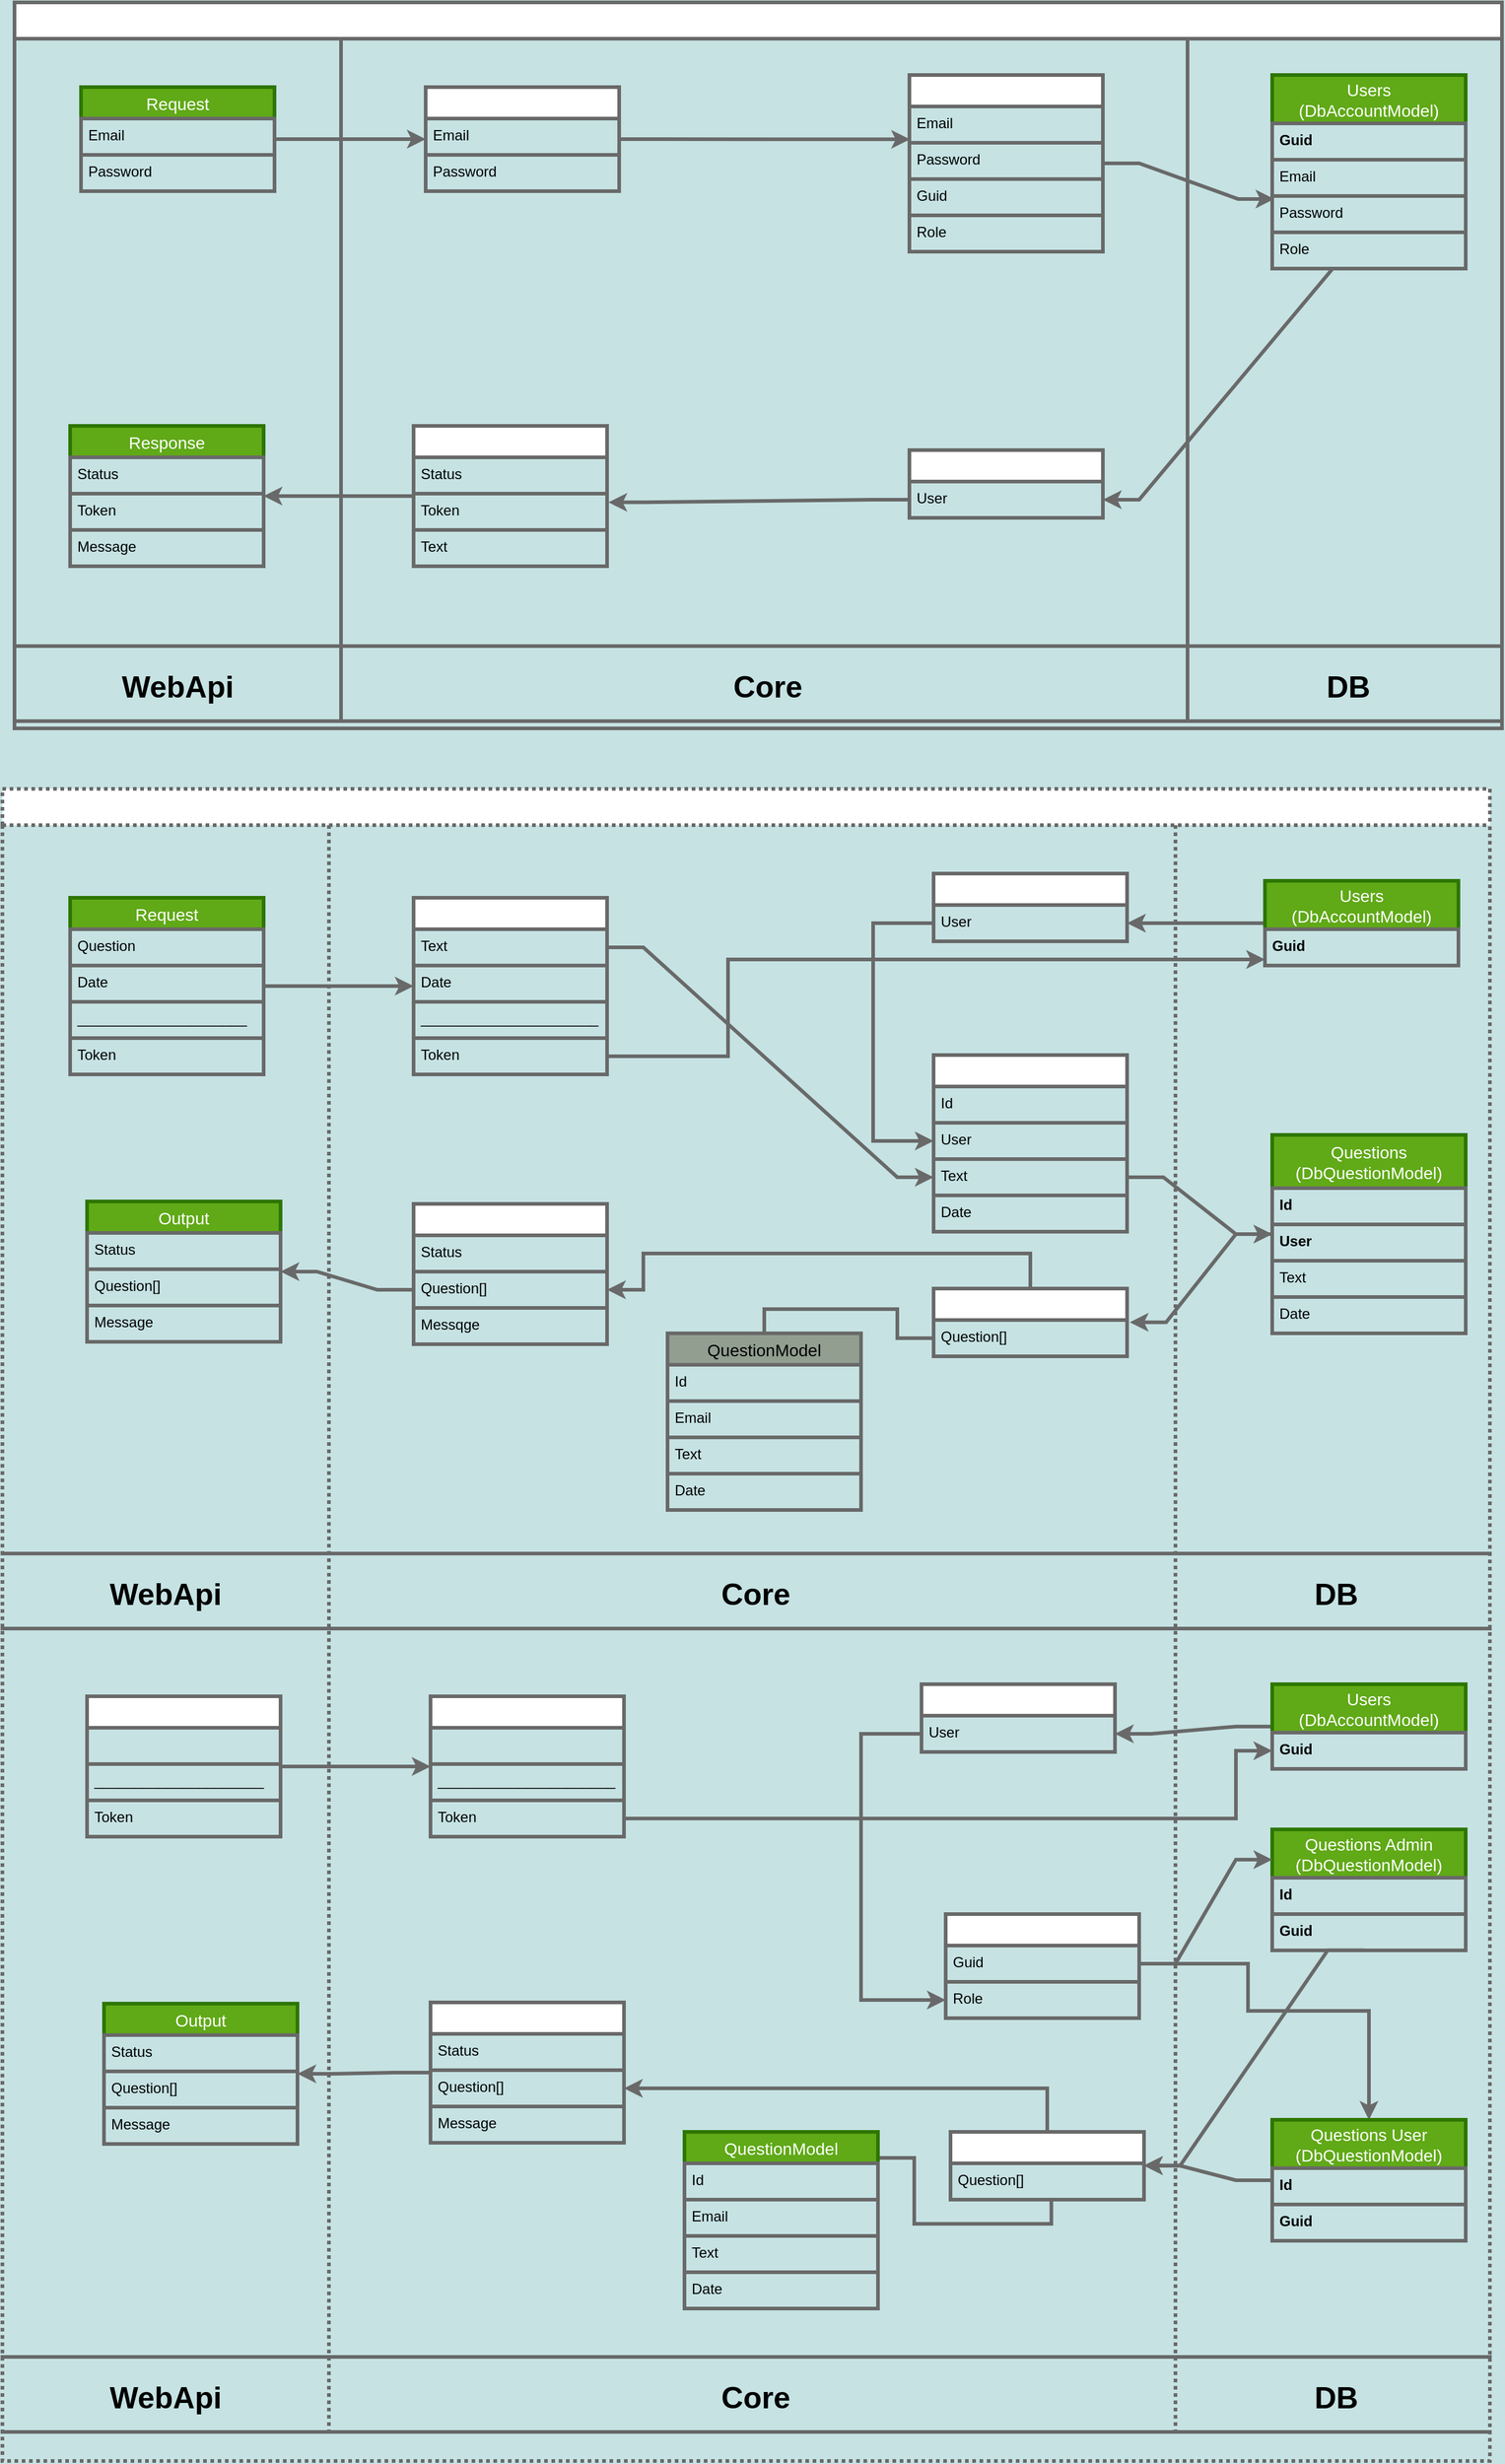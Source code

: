 <mxfile>
    <diagram id="C5RBs43oDa-KdzZeNtuy" name="Page-1">
        <mxGraphModel dx="2168" dy="1099" grid="1" gridSize="10" guides="1" tooltips="1" connect="1" arrows="1" fold="1" page="1" pageScale="1" pageWidth="827" pageHeight="1169" background="#C6E2E3" math="0" shadow="0">
            <root>
                <mxCell id="WIyWlLk6GJQsqaUBKTNV-0"/>
                <mxCell id="WIyWlLk6GJQsqaUBKTNV-1" parent="WIyWlLk6GJQsqaUBKTNV-0"/>
                <mxCell id="7UvQwR4lHRqra6OR5dTo-18" value="Login and Registration" style="shape=table;startSize=30;container=1;collapsible=1;childLayout=tableLayout;fixedRows=1;rowLines=0;fontStyle=1;align=center;resizeLast=1;fontColor=#FFFFFF;strokeColor=#696969;strokeWidth=3;" parent="WIyWlLk6GJQsqaUBKTNV-1" vertex="1">
                    <mxGeometry x="-620" y="50" width="1230" height="600" as="geometry"/>
                </mxCell>
                <mxCell id="7UvQwR4lHRqra6OR5dTo-22" value="" style="shape=tableRow;horizontal=0;startSize=0;swimlaneHead=0;swimlaneBody=0;fillColor=none;collapsible=0;dropTarget=0;points=[[0,0.5],[1,0.5]];portConstraint=eastwest;top=0;left=0;right=0;bottom=1;fontColor=#000000;strokeColor=#696969;strokeWidth=3;" parent="7UvQwR4lHRqra6OR5dTo-18" vertex="1">
                    <mxGeometry y="30" width="1230" height="502" as="geometry"/>
                </mxCell>
                <mxCell id="7UvQwR4lHRqra6OR5dTo-23" value="" style="shape=partialRectangle;connectable=0;fillColor=none;top=0;left=0;bottom=0;right=0;fontStyle=1;overflow=hidden;fontColor=#000000;strokeColor=#696969;strokeWidth=3;" parent="7UvQwR4lHRqra6OR5dTo-22" vertex="1">
                    <mxGeometry width="270" height="502" as="geometry">
                        <mxRectangle width="270" height="502" as="alternateBounds"/>
                    </mxGeometry>
                </mxCell>
                <mxCell id="7UvQwR4lHRqra6OR5dTo-24" value="" style="shape=partialRectangle;connectable=0;fillColor=none;top=0;left=0;bottom=0;right=0;align=left;spacingLeft=6;fontStyle=5;overflow=hidden;fontColor=#000000;strokeColor=#696969;strokeWidth=3;" parent="7UvQwR4lHRqra6OR5dTo-22" vertex="1">
                    <mxGeometry x="270" width="700" height="502" as="geometry">
                        <mxRectangle width="700" height="502" as="alternateBounds"/>
                    </mxGeometry>
                </mxCell>
                <mxCell id="7UvQwR4lHRqra6OR5dTo-51" style="shape=partialRectangle;connectable=0;fillColor=none;top=0;left=0;bottom=0;right=0;align=left;spacingLeft=6;fontStyle=5;overflow=hidden;fontColor=#000000;strokeColor=#696969;strokeWidth=3;" parent="7UvQwR4lHRqra6OR5dTo-22" vertex="1">
                    <mxGeometry x="970" width="260" height="502" as="geometry">
                        <mxRectangle width="260" height="502" as="alternateBounds"/>
                    </mxGeometry>
                </mxCell>
                <mxCell id="7UvQwR4lHRqra6OR5dTo-47" style="shape=tableRow;horizontal=0;startSize=0;swimlaneHead=0;swimlaneBody=0;fillColor=none;collapsible=0;dropTarget=0;points=[[0,0.5],[1,0.5]];portConstraint=eastwest;top=0;left=0;right=0;bottom=1;fontStyle=1;align=center;fontColor=#000000;strokeColor=#696969;strokeWidth=3;" parent="7UvQwR4lHRqra6OR5dTo-18" vertex="1">
                    <mxGeometry y="532" width="1230" height="62" as="geometry"/>
                </mxCell>
                <mxCell id="7UvQwR4lHRqra6OR5dTo-48" value="WebApi" style="shape=partialRectangle;connectable=0;fillColor=none;top=0;left=0;bottom=0;right=0;fontStyle=1;overflow=hidden;fontSize=25;fontColor=#000000;strokeColor=#696969;strokeWidth=3;" parent="7UvQwR4lHRqra6OR5dTo-47" vertex="1">
                    <mxGeometry width="270" height="62" as="geometry">
                        <mxRectangle width="270" height="62" as="alternateBounds"/>
                    </mxGeometry>
                </mxCell>
                <mxCell id="7UvQwR4lHRqra6OR5dTo-49" value="Core" style="shape=partialRectangle;connectable=0;fillColor=none;top=0;left=0;bottom=0;right=0;align=center;spacingLeft=6;fontStyle=1;overflow=hidden;fontSize=25;fontColor=#000000;strokeColor=#696969;strokeWidth=3;" parent="7UvQwR4lHRqra6OR5dTo-47" vertex="1">
                    <mxGeometry x="270" width="700" height="62" as="geometry">
                        <mxRectangle width="700" height="62" as="alternateBounds"/>
                    </mxGeometry>
                </mxCell>
                <mxCell id="7UvQwR4lHRqra6OR5dTo-52" value="DB" style="shape=partialRectangle;connectable=0;fillColor=none;top=0;left=0;bottom=0;right=0;align=center;spacingLeft=6;fontStyle=1;overflow=hidden;fontSize=25;fontColor=#000000;strokeColor=#696969;strokeWidth=3;" parent="7UvQwR4lHRqra6OR5dTo-47" vertex="1">
                    <mxGeometry x="970" width="260" height="62" as="geometry">
                        <mxRectangle width="260" height="62" as="alternateBounds"/>
                    </mxGeometry>
                </mxCell>
                <mxCell id="7UvQwR4lHRqra6OR5dTo-75" style="edgeStyle=entityRelationEdgeStyle;rounded=0;orthogonalLoop=1;jettySize=auto;html=1;entryX=0;entryY=0.5;entryDx=0;entryDy=0;fontSize=25;fontColor=#000000;strokeColor=#696969;strokeWidth=3;" parent="WIyWlLk6GJQsqaUBKTNV-1" source="7UvQwR4lHRqra6OR5dTo-53" target="7UvQwR4lHRqra6OR5dTo-72" edge="1">
                    <mxGeometry relative="1" as="geometry"/>
                </mxCell>
                <mxCell id="7UvQwR4lHRqra6OR5dTo-53" value="Request" style="swimlane;fontStyle=0;childLayout=stackLayout;horizontal=1;startSize=26;horizontalStack=0;resizeParent=1;resizeParentMax=0;resizeLast=0;collapsible=1;marginBottom=0;align=center;fontSize=14;strokeWidth=3;fillColor=#60a917;strokeColor=#2D7600;fontColor=#ffffff;" parent="WIyWlLk6GJQsqaUBKTNV-1" vertex="1">
                    <mxGeometry x="-565" y="120" width="160" height="86" as="geometry"/>
                </mxCell>
                <mxCell id="7UvQwR4lHRqra6OR5dTo-54" value="Email" style="text;strokeColor=#696969;fillColor=none;spacingLeft=4;spacingRight=4;overflow=hidden;rotatable=0;points=[[0,0.5],[1,0.5]];portConstraint=eastwest;fontSize=12;fontColor=#000000;strokeWidth=3;" parent="7UvQwR4lHRqra6OR5dTo-53" vertex="1">
                    <mxGeometry y="26" width="160" height="30" as="geometry"/>
                </mxCell>
                <mxCell id="7UvQwR4lHRqra6OR5dTo-55" value="Password" style="text;strokeColor=#696969;fillColor=none;spacingLeft=4;spacingRight=4;overflow=hidden;rotatable=0;points=[[0,0.5],[1,0.5]];portConstraint=eastwest;fontSize=12;fontColor=#000000;strokeWidth=3;" parent="7UvQwR4lHRqra6OR5dTo-53" vertex="1">
                    <mxGeometry y="56" width="160" height="30" as="geometry"/>
                </mxCell>
                <mxCell id="7UvQwR4lHRqra6OR5dTo-71" style="edgeStyle=entityRelationEdgeStyle;rounded=0;orthogonalLoop=1;jettySize=auto;html=1;entryX=0.011;entryY=0.082;entryDx=0;entryDy=0;fontSize=25;entryPerimeter=0;fontColor=#000000;strokeColor=#696969;strokeWidth=3;" parent="WIyWlLk6GJQsqaUBKTNV-1" source="7UvQwR4lHRqra6OR5dTo-57" target="7UvQwR4lHRqra6OR5dTo-68" edge="1">
                    <mxGeometry relative="1" as="geometry"/>
                </mxCell>
                <mxCell id="7UvQwR4lHRqra6OR5dTo-57" value="Output" style="swimlane;fontStyle=0;childLayout=stackLayout;horizontal=1;startSize=26;horizontalStack=0;resizeParent=1;resizeParentMax=0;resizeLast=0;collapsible=1;marginBottom=0;align=center;fontSize=14;strokeWidth=3;fontColor=#FFFFFF;strokeColor=#696969;" parent="WIyWlLk6GJQsqaUBKTNV-1" vertex="1">
                    <mxGeometry x="120" y="110" width="160" height="146" as="geometry"/>
                </mxCell>
                <mxCell id="7UvQwR4lHRqra6OR5dTo-58" value="Email" style="text;strokeColor=#696969;fillColor=none;spacingLeft=4;spacingRight=4;overflow=hidden;rotatable=0;points=[[0,0.5],[1,0.5]];portConstraint=eastwest;fontSize=12;fontColor=#000000;strokeWidth=3;" parent="7UvQwR4lHRqra6OR5dTo-57" vertex="1">
                    <mxGeometry y="26" width="160" height="30" as="geometry"/>
                </mxCell>
                <mxCell id="7UvQwR4lHRqra6OR5dTo-59" value="Password" style="text;strokeColor=#696969;fillColor=none;spacingLeft=4;spacingRight=4;overflow=hidden;rotatable=0;points=[[0,0.5],[1,0.5]];portConstraint=eastwest;fontSize=12;fontColor=#000000;strokeWidth=3;" parent="7UvQwR4lHRqra6OR5dTo-57" vertex="1">
                    <mxGeometry y="56" width="160" height="30" as="geometry"/>
                </mxCell>
                <mxCell id="7UvQwR4lHRqra6OR5dTo-60" value="Guid" style="text;strokeColor=#696969;fillColor=none;spacingLeft=4;spacingRight=4;overflow=hidden;rotatable=0;points=[[0,0.5],[1,0.5]];portConstraint=eastwest;fontSize=12;fontColor=#000000;strokeWidth=3;" parent="7UvQwR4lHRqra6OR5dTo-57" vertex="1">
                    <mxGeometry y="86" width="160" height="30" as="geometry"/>
                </mxCell>
                <mxCell id="7UvQwR4lHRqra6OR5dTo-64" value="Role" style="text;strokeColor=#696969;fillColor=none;spacingLeft=4;spacingRight=4;overflow=hidden;rotatable=0;points=[[0,0.5],[1,0.5]];portConstraint=eastwest;fontSize=12;fontColor=#000000;strokeWidth=3;" parent="7UvQwR4lHRqra6OR5dTo-57" vertex="1">
                    <mxGeometry y="116" width="160" height="30" as="geometry"/>
                </mxCell>
                <mxCell id="7UvQwR4lHRqra6OR5dTo-65" value="Users&#10;(DbAccountModel)" style="swimlane;fontStyle=0;childLayout=stackLayout;horizontal=1;startSize=40;horizontalStack=0;resizeParent=1;resizeParentMax=0;resizeLast=0;collapsible=1;marginBottom=0;align=center;fontSize=14;strokeWidth=3;fillColor=#60a917;strokeColor=#2D7600;fontColor=#ffffff;" parent="WIyWlLk6GJQsqaUBKTNV-1" vertex="1">
                    <mxGeometry x="420" y="110" width="160" height="160" as="geometry"/>
                </mxCell>
                <mxCell id="7UvQwR4lHRqra6OR5dTo-66" value="Guid" style="text;strokeColor=#696969;fillColor=none;spacingLeft=4;spacingRight=4;overflow=hidden;rotatable=0;points=[[0,0.5],[1,0.5]];portConstraint=eastwest;fontSize=12;fontStyle=1;fontColor=#000000;strokeWidth=3;" parent="7UvQwR4lHRqra6OR5dTo-65" vertex="1">
                    <mxGeometry y="40" width="160" height="30" as="geometry"/>
                </mxCell>
                <mxCell id="7UvQwR4lHRqra6OR5dTo-67" value="Email" style="text;strokeColor=#696969;fillColor=none;spacingLeft=4;spacingRight=4;overflow=hidden;rotatable=0;points=[[0,0.5],[1,0.5]];portConstraint=eastwest;fontSize=12;fontColor=#000000;strokeWidth=3;" parent="7UvQwR4lHRqra6OR5dTo-65" vertex="1">
                    <mxGeometry y="70" width="160" height="30" as="geometry"/>
                </mxCell>
                <mxCell id="7UvQwR4lHRqra6OR5dTo-68" value="Password" style="text;strokeColor=#696969;fillColor=none;spacingLeft=4;spacingRight=4;overflow=hidden;rotatable=0;points=[[0,0.5],[1,0.5]];portConstraint=eastwest;fontSize=12;fontColor=#000000;strokeWidth=3;" parent="7UvQwR4lHRqra6OR5dTo-65" vertex="1">
                    <mxGeometry y="100" width="160" height="30" as="geometry"/>
                </mxCell>
                <mxCell id="7UvQwR4lHRqra6OR5dTo-70" value="Role" style="text;strokeColor=#696969;fillColor=none;spacingLeft=4;spacingRight=4;overflow=hidden;rotatable=0;points=[[0,0.5],[1,0.5]];portConstraint=eastwest;fontSize=12;fontColor=#000000;strokeWidth=3;" parent="7UvQwR4lHRqra6OR5dTo-65" vertex="1">
                    <mxGeometry y="130" width="160" height="30" as="geometry"/>
                </mxCell>
                <mxCell id="7UvQwR4lHRqra6OR5dTo-76" style="edgeStyle=entityRelationEdgeStyle;rounded=0;orthogonalLoop=1;jettySize=auto;html=1;fontSize=25;entryX=0.003;entryY=-0.094;entryDx=0;entryDy=0;entryPerimeter=0;fontColor=#000000;strokeColor=#696969;strokeWidth=3;" parent="WIyWlLk6GJQsqaUBKTNV-1" source="7UvQwR4lHRqra6OR5dTo-72" target="7UvQwR4lHRqra6OR5dTo-59" edge="1">
                    <mxGeometry relative="1" as="geometry"/>
                </mxCell>
                <mxCell id="7UvQwR4lHRqra6OR5dTo-72" value="Input" style="swimlane;fontStyle=0;childLayout=stackLayout;horizontal=1;startSize=26;horizontalStack=0;resizeParent=1;resizeParentMax=0;resizeLast=0;collapsible=1;marginBottom=0;align=center;fontSize=14;strokeWidth=3;fontColor=#FFFFFF;strokeColor=#696969;" parent="WIyWlLk6GJQsqaUBKTNV-1" vertex="1">
                    <mxGeometry x="-280" y="120" width="160" height="86" as="geometry"/>
                </mxCell>
                <mxCell id="7UvQwR4lHRqra6OR5dTo-73" value="Email" style="text;strokeColor=#696969;fillColor=none;spacingLeft=4;spacingRight=4;overflow=hidden;rotatable=0;points=[[0,0.5],[1,0.5]];portConstraint=eastwest;fontSize=12;fontColor=#000000;strokeWidth=3;" parent="7UvQwR4lHRqra6OR5dTo-72" vertex="1">
                    <mxGeometry y="26" width="160" height="30" as="geometry"/>
                </mxCell>
                <mxCell id="7UvQwR4lHRqra6OR5dTo-74" value="Password" style="text;strokeColor=#696969;fillColor=none;spacingLeft=4;spacingRight=4;overflow=hidden;rotatable=0;points=[[0,0.5],[1,0.5]];portConstraint=eastwest;fontSize=12;fontColor=#000000;strokeWidth=3;" parent="7UvQwR4lHRqra6OR5dTo-72" vertex="1">
                    <mxGeometry y="56" width="160" height="30" as="geometry"/>
                </mxCell>
                <mxCell id="7UvQwR4lHRqra6OR5dTo-77" value="Input" style="swimlane;fontStyle=0;childLayout=stackLayout;horizontal=1;startSize=26;horizontalStack=0;resizeParent=1;resizeParentMax=0;resizeLast=0;collapsible=1;marginBottom=0;align=center;fontSize=14;strokeWidth=3;fontColor=#FFFFFF;strokeColor=#696969;" parent="WIyWlLk6GJQsqaUBKTNV-1" vertex="1">
                    <mxGeometry x="120" y="420" width="160" height="56" as="geometry"/>
                </mxCell>
                <mxCell id="7UvQwR4lHRqra6OR5dTo-78" value="User" style="text;strokeColor=#696969;fillColor=none;spacingLeft=4;spacingRight=4;overflow=hidden;rotatable=0;points=[[0,0.5],[1,0.5]];portConstraint=eastwest;fontSize=12;fontColor=#000000;strokeWidth=3;" parent="7UvQwR4lHRqra6OR5dTo-77" vertex="1">
                    <mxGeometry y="26" width="160" height="30" as="geometry"/>
                </mxCell>
                <mxCell id="7UvQwR4lHRqra6OR5dTo-81" value="" style="endArrow=classic;html=1;rounded=0;fontSize=25;entryX=1;entryY=0.5;entryDx=0;entryDy=0;exitX=0.5;exitY=1;exitDx=0;exitDy=0;edgeStyle=entityRelationEdgeStyle;fontColor=#000000;strokeColor=#696969;strokeWidth=3;" parent="WIyWlLk6GJQsqaUBKTNV-1" source="7UvQwR4lHRqra6OR5dTo-65" target="7UvQwR4lHRqra6OR5dTo-78" edge="1">
                    <mxGeometry width="50" height="50" relative="1" as="geometry">
                        <mxPoint x="320" y="430" as="sourcePoint"/>
                        <mxPoint x="370" y="380" as="targetPoint"/>
                    </mxGeometry>
                </mxCell>
                <mxCell id="7UvQwR4lHRqra6OR5dTo-92" style="edgeStyle=entityRelationEdgeStyle;rounded=0;orthogonalLoop=1;jettySize=auto;html=1;entryX=1;entryY=0.5;entryDx=0;entryDy=0;fontSize=25;fontColor=#000000;strokeColor=#696969;strokeWidth=3;" parent="WIyWlLk6GJQsqaUBKTNV-1" source="7UvQwR4lHRqra6OR5dTo-82" target="7UvQwR4lHRqra6OR5dTo-88" edge="1">
                    <mxGeometry relative="1" as="geometry"/>
                </mxCell>
                <mxCell id="7UvQwR4lHRqra6OR5dTo-82" value="Output" style="swimlane;fontStyle=0;childLayout=stackLayout;horizontal=1;startSize=26;horizontalStack=0;resizeParent=1;resizeParentMax=0;resizeLast=0;collapsible=1;marginBottom=0;align=center;fontSize=14;strokeWidth=3;fontColor=#FFFFFF;strokeColor=#696969;" parent="WIyWlLk6GJQsqaUBKTNV-1" vertex="1">
                    <mxGeometry x="-290" y="400" width="160" height="116" as="geometry"/>
                </mxCell>
                <mxCell id="7UvQwR4lHRqra6OR5dTo-84" value="Status" style="text;strokeColor=#696969;fillColor=none;spacingLeft=4;spacingRight=4;overflow=hidden;rotatable=0;points=[[0,0.5],[1,0.5]];portConstraint=eastwest;fontSize=12;fontColor=#000000;strokeWidth=3;" parent="7UvQwR4lHRqra6OR5dTo-82" vertex="1">
                    <mxGeometry y="26" width="160" height="30" as="geometry"/>
                </mxCell>
                <mxCell id="7UvQwR4lHRqra6OR5dTo-85" value="Token" style="text;strokeColor=#696969;fillColor=none;spacingLeft=4;spacingRight=4;overflow=hidden;rotatable=0;points=[[0,0.5],[1,0.5]];portConstraint=eastwest;fontSize=12;fontColor=#000000;strokeWidth=3;" parent="7UvQwR4lHRqra6OR5dTo-82" vertex="1">
                    <mxGeometry y="56" width="160" height="30" as="geometry"/>
                </mxCell>
                <mxCell id="7UvQwR4lHRqra6OR5dTo-86" value="Text" style="text;strokeColor=#696969;fillColor=none;spacingLeft=4;spacingRight=4;overflow=hidden;rotatable=0;points=[[0,0.5],[1,0.5]];portConstraint=eastwest;fontSize=12;fontColor=#000000;strokeWidth=3;" parent="7UvQwR4lHRqra6OR5dTo-82" vertex="1">
                    <mxGeometry y="86" width="160" height="30" as="geometry"/>
                </mxCell>
                <mxCell id="7UvQwR4lHRqra6OR5dTo-87" style="edgeStyle=entityRelationEdgeStyle;rounded=0;orthogonalLoop=1;jettySize=auto;html=1;entryX=1.007;entryY=0.239;entryDx=0;entryDy=0;entryPerimeter=0;fontSize=25;fontColor=#000000;strokeColor=#696969;strokeWidth=3;" parent="WIyWlLk6GJQsqaUBKTNV-1" source="7UvQwR4lHRqra6OR5dTo-78" target="7UvQwR4lHRqra6OR5dTo-85" edge="1">
                    <mxGeometry relative="1" as="geometry"/>
                </mxCell>
                <mxCell id="7UvQwR4lHRqra6OR5dTo-88" value="Response" style="swimlane;fontStyle=0;childLayout=stackLayout;horizontal=1;startSize=26;horizontalStack=0;resizeParent=1;resizeParentMax=0;resizeLast=0;collapsible=1;marginBottom=0;align=center;fontSize=14;strokeWidth=3;fillColor=#60a917;strokeColor=#2D7600;fontColor=#ffffff;" parent="WIyWlLk6GJQsqaUBKTNV-1" vertex="1">
                    <mxGeometry x="-574" y="400" width="160" height="116" as="geometry"/>
                </mxCell>
                <mxCell id="7UvQwR4lHRqra6OR5dTo-89" value="Status" style="text;strokeColor=#696969;fillColor=none;spacingLeft=4;spacingRight=4;overflow=hidden;rotatable=0;points=[[0,0.5],[1,0.5]];portConstraint=eastwest;fontSize=12;fontColor=#000000;strokeWidth=3;" parent="7UvQwR4lHRqra6OR5dTo-88" vertex="1">
                    <mxGeometry y="26" width="160" height="30" as="geometry"/>
                </mxCell>
                <mxCell id="7UvQwR4lHRqra6OR5dTo-90" value="Token" style="text;strokeColor=#696969;fillColor=none;spacingLeft=4;spacingRight=4;overflow=hidden;rotatable=0;points=[[0,0.5],[1,0.5]];portConstraint=eastwest;fontSize=12;fontColor=#000000;strokeWidth=3;" parent="7UvQwR4lHRqra6OR5dTo-88" vertex="1">
                    <mxGeometry y="56" width="160" height="30" as="geometry"/>
                </mxCell>
                <mxCell id="7UvQwR4lHRqra6OR5dTo-91" value="Message" style="text;strokeColor=#696969;fillColor=none;spacingLeft=4;spacingRight=4;overflow=hidden;rotatable=0;points=[[0,0.5],[1,0.5]];portConstraint=eastwest;fontSize=12;fontColor=#000000;strokeWidth=3;" parent="7UvQwR4lHRqra6OR5dTo-88" vertex="1">
                    <mxGeometry y="86" width="160" height="30" as="geometry"/>
                </mxCell>
                <mxCell id="7UvQwR4lHRqra6OR5dTo-93" value="Question(create)" style="shape=table;startSize=30;container=1;collapsible=1;childLayout=tableLayout;fixedRows=1;rowLines=0;fontStyle=1;align=center;resizeLast=1;dashed=1;dashPattern=1 1;fontColor=#FFFFFF;strokeColor=#696969;strokeWidth=3;" parent="WIyWlLk6GJQsqaUBKTNV-1" vertex="1">
                    <mxGeometry x="-630" y="700" width="1230" height="1382" as="geometry"/>
                </mxCell>
                <mxCell id="7UvQwR4lHRqra6OR5dTo-94" value="" style="shape=tableRow;horizontal=0;startSize=0;swimlaneHead=0;swimlaneBody=0;fillColor=none;collapsible=0;dropTarget=0;points=[[0,0.5],[1,0.5]];portConstraint=eastwest;top=0;left=0;right=0;bottom=1;fontColor=#000000;strokeColor=#696969;strokeWidth=3;" parent="7UvQwR4lHRqra6OR5dTo-93" vertex="1">
                    <mxGeometry y="30" width="1230" height="602" as="geometry"/>
                </mxCell>
                <mxCell id="7UvQwR4lHRqra6OR5dTo-95" value="" style="shape=partialRectangle;connectable=0;fillColor=none;top=0;left=0;bottom=0;right=0;fontStyle=1;overflow=hidden;fontColor=#000000;strokeColor=#696969;strokeWidth=3;" parent="7UvQwR4lHRqra6OR5dTo-94" vertex="1">
                    <mxGeometry width="270" height="602" as="geometry">
                        <mxRectangle width="270" height="602" as="alternateBounds"/>
                    </mxGeometry>
                </mxCell>
                <mxCell id="7UvQwR4lHRqra6OR5dTo-96" value="" style="shape=partialRectangle;connectable=0;fillColor=none;top=0;left=0;bottom=0;right=0;align=left;spacingLeft=6;fontStyle=5;overflow=hidden;fontColor=#000000;strokeColor=#696969;strokeWidth=3;" parent="7UvQwR4lHRqra6OR5dTo-94" vertex="1">
                    <mxGeometry x="270" width="700" height="602" as="geometry">
                        <mxRectangle width="700" height="602" as="alternateBounds"/>
                    </mxGeometry>
                </mxCell>
                <mxCell id="7UvQwR4lHRqra6OR5dTo-97" style="shape=partialRectangle;connectable=0;fillColor=none;top=0;left=0;bottom=0;right=0;align=left;spacingLeft=6;fontStyle=5;overflow=hidden;fontColor=#000000;strokeColor=#696969;strokeWidth=3;" parent="7UvQwR4lHRqra6OR5dTo-94" vertex="1">
                    <mxGeometry x="970" width="260" height="602" as="geometry">
                        <mxRectangle width="260" height="602" as="alternateBounds"/>
                    </mxGeometry>
                </mxCell>
                <mxCell id="7UvQwR4lHRqra6OR5dTo-98" style="shape=tableRow;horizontal=0;startSize=0;swimlaneHead=0;swimlaneBody=0;fillColor=none;collapsible=0;dropTarget=0;points=[[0,0.5],[1,0.5]];portConstraint=eastwest;top=0;left=0;right=0;bottom=1;fontStyle=1;align=center;fontColor=#000000;strokeColor=#696969;strokeWidth=3;" parent="7UvQwR4lHRqra6OR5dTo-93" vertex="1">
                    <mxGeometry y="632" width="1230" height="62" as="geometry"/>
                </mxCell>
                <mxCell id="7UvQwR4lHRqra6OR5dTo-99" value="WebApi" style="shape=partialRectangle;connectable=0;fillColor=none;top=0;left=0;bottom=0;right=0;fontStyle=1;overflow=hidden;fontSize=25;fontColor=#000000;strokeColor=#696969;strokeWidth=3;" parent="7UvQwR4lHRqra6OR5dTo-98" vertex="1">
                    <mxGeometry width="270" height="62" as="geometry">
                        <mxRectangle width="270" height="62" as="alternateBounds"/>
                    </mxGeometry>
                </mxCell>
                <mxCell id="7UvQwR4lHRqra6OR5dTo-100" value="Core" style="shape=partialRectangle;connectable=0;fillColor=none;top=0;left=0;bottom=0;right=0;align=center;spacingLeft=6;fontStyle=1;overflow=hidden;fontSize=25;fontColor=#000000;strokeColor=#696969;strokeWidth=3;" parent="7UvQwR4lHRqra6OR5dTo-98" vertex="1">
                    <mxGeometry x="270" width="700" height="62" as="geometry">
                        <mxRectangle width="700" height="62" as="alternateBounds"/>
                    </mxGeometry>
                </mxCell>
                <mxCell id="7UvQwR4lHRqra6OR5dTo-101" value="DB" style="shape=partialRectangle;connectable=0;fillColor=none;top=0;left=0;bottom=0;right=0;align=center;spacingLeft=6;fontStyle=1;overflow=hidden;fontSize=25;fontColor=#000000;strokeColor=#696969;strokeWidth=3;" parent="7UvQwR4lHRqra6OR5dTo-98" vertex="1">
                    <mxGeometry x="970" width="260" height="62" as="geometry">
                        <mxRectangle width="260" height="62" as="alternateBounds"/>
                    </mxGeometry>
                </mxCell>
                <mxCell id="7UvQwR4lHRqra6OR5dTo-165" value="" style="shape=tableRow;horizontal=0;startSize=0;swimlaneHead=0;swimlaneBody=0;fillColor=none;collapsible=0;dropTarget=0;points=[[0,0.5],[1,0.5]];portConstraint=eastwest;top=0;left=0;right=0;bottom=1;fontColor=#000000;strokeColor=#696969;strokeWidth=3;" parent="7UvQwR4lHRqra6OR5dTo-93" vertex="1">
                    <mxGeometry y="694" width="1230" height="602" as="geometry"/>
                </mxCell>
                <mxCell id="7UvQwR4lHRqra6OR5dTo-166" value="" style="shape=partialRectangle;connectable=0;fillColor=none;top=0;left=0;bottom=0;right=0;fontStyle=1;overflow=hidden;fontColor=#000000;strokeColor=#696969;strokeWidth=3;" parent="7UvQwR4lHRqra6OR5dTo-165" vertex="1">
                    <mxGeometry width="270" height="602" as="geometry">
                        <mxRectangle width="270" height="602" as="alternateBounds"/>
                    </mxGeometry>
                </mxCell>
                <mxCell id="7UvQwR4lHRqra6OR5dTo-167" value="" style="shape=partialRectangle;connectable=0;fillColor=none;top=0;left=0;bottom=0;right=0;align=left;spacingLeft=6;fontStyle=5;overflow=hidden;fontColor=#000000;strokeColor=#696969;strokeWidth=3;" parent="7UvQwR4lHRqra6OR5dTo-165" vertex="1">
                    <mxGeometry x="270" width="700" height="602" as="geometry">
                        <mxRectangle width="700" height="602" as="alternateBounds"/>
                    </mxGeometry>
                </mxCell>
                <mxCell id="7UvQwR4lHRqra6OR5dTo-168" style="shape=partialRectangle;connectable=0;fillColor=none;top=0;left=0;bottom=0;right=0;align=left;spacingLeft=6;fontStyle=5;overflow=hidden;fontColor=#000000;strokeColor=#696969;strokeWidth=3;" parent="7UvQwR4lHRqra6OR5dTo-165" vertex="1">
                    <mxGeometry x="970" width="260" height="602" as="geometry">
                        <mxRectangle width="260" height="602" as="alternateBounds"/>
                    </mxGeometry>
                </mxCell>
                <mxCell id="7UvQwR4lHRqra6OR5dTo-169" style="shape=tableRow;horizontal=0;startSize=0;swimlaneHead=0;swimlaneBody=0;fillColor=none;collapsible=0;dropTarget=0;points=[[0,0.5],[1,0.5]];portConstraint=eastwest;top=0;left=0;right=0;bottom=1;fontStyle=1;align=center;fontColor=#000000;strokeColor=#696969;strokeWidth=3;" parent="7UvQwR4lHRqra6OR5dTo-93" vertex="1">
                    <mxGeometry y="1296" width="1230" height="62" as="geometry"/>
                </mxCell>
                <mxCell id="7UvQwR4lHRqra6OR5dTo-170" value="WebApi" style="shape=partialRectangle;connectable=0;fillColor=none;top=0;left=0;bottom=0;right=0;fontStyle=1;overflow=hidden;fontSize=25;fontColor=#000000;strokeColor=#696969;strokeWidth=3;" parent="7UvQwR4lHRqra6OR5dTo-169" vertex="1">
                    <mxGeometry width="270" height="62" as="geometry">
                        <mxRectangle width="270" height="62" as="alternateBounds"/>
                    </mxGeometry>
                </mxCell>
                <mxCell id="7UvQwR4lHRqra6OR5dTo-171" value="Core" style="shape=partialRectangle;connectable=0;fillColor=none;top=0;left=0;bottom=0;right=0;align=center;spacingLeft=6;fontStyle=1;overflow=hidden;fontSize=25;fontColor=#000000;strokeColor=#696969;strokeWidth=3;" parent="7UvQwR4lHRqra6OR5dTo-169" vertex="1">
                    <mxGeometry x="270" width="700" height="62" as="geometry">
                        <mxRectangle width="700" height="62" as="alternateBounds"/>
                    </mxGeometry>
                </mxCell>
                <mxCell id="7UvQwR4lHRqra6OR5dTo-172" value="DB" style="shape=partialRectangle;connectable=0;fillColor=none;top=0;left=0;bottom=0;right=0;align=center;spacingLeft=6;fontStyle=1;overflow=hidden;fontSize=25;fontColor=#000000;strokeColor=#696969;strokeWidth=3;" parent="7UvQwR4lHRqra6OR5dTo-169" vertex="1">
                    <mxGeometry x="970" width="260" height="62" as="geometry">
                        <mxRectangle width="260" height="62" as="alternateBounds"/>
                    </mxGeometry>
                </mxCell>
                <mxCell id="AqzM5bqXc-fwZ_wGa6BH-6" style="edgeStyle=orthogonalEdgeStyle;rounded=0;orthogonalLoop=1;jettySize=auto;html=1;fontColor=#000000;strokeColor=#696969;strokeWidth=3;" parent="WIyWlLk6GJQsqaUBKTNV-1" source="7UvQwR4lHRqra6OR5dTo-102" target="7UvQwR4lHRqra6OR5dTo-105" edge="1">
                    <mxGeometry relative="1" as="geometry"/>
                </mxCell>
                <mxCell id="7UvQwR4lHRqra6OR5dTo-102" value="Request" style="swimlane;fontStyle=0;childLayout=stackLayout;horizontal=1;startSize=26;horizontalStack=0;resizeParent=1;resizeParentMax=0;resizeLast=0;collapsible=1;marginBottom=0;align=center;fontSize=14;strokeWidth=3;fillColor=#60a917;strokeColor=#2D7600;fontColor=#ffffff;" parent="WIyWlLk6GJQsqaUBKTNV-1" vertex="1">
                    <mxGeometry x="-574" y="790" width="160" height="146" as="geometry"/>
                </mxCell>
                <mxCell id="0" value="Question" style="text;strokeColor=#696969;fillColor=none;spacingLeft=4;spacingRight=4;overflow=hidden;rotatable=0;points=[[0,0.5],[1,0.5]];portConstraint=eastwest;fontSize=12;fontColor=#000000;strokeWidth=3;" parent="7UvQwR4lHRqra6OR5dTo-102" vertex="1">
                    <mxGeometry y="26" width="160" height="30" as="geometry"/>
                </mxCell>
                <mxCell id="7UvQwR4lHRqra6OR5dTo-122" value="Date" style="text;strokeColor=#696969;fillColor=none;spacingLeft=4;spacingRight=4;overflow=hidden;rotatable=0;points=[[0,0.5],[1,0.5]];portConstraint=eastwest;fontSize=12;fontColor=#000000;strokeWidth=3;" parent="7UvQwR4lHRqra6OR5dTo-102" vertex="1">
                    <mxGeometry y="56" width="160" height="30" as="geometry"/>
                </mxCell>
                <mxCell id="7UvQwR4lHRqra6OR5dTo-115" value="_____________________" style="text;strokeColor=#696969;fillColor=none;spacingLeft=4;spacingRight=4;overflow=hidden;rotatable=0;points=[[0,0.5],[1,0.5]];portConstraint=eastwest;fontSize=12;fontColor=#000000;strokeWidth=3;" parent="7UvQwR4lHRqra6OR5dTo-102" vertex="1">
                    <mxGeometry y="86" width="160" height="30" as="geometry"/>
                </mxCell>
                <mxCell id="7UvQwR4lHRqra6OR5dTo-114" value="Token" style="text;strokeColor=#696969;fillColor=none;spacingLeft=4;spacingRight=4;overflow=hidden;rotatable=0;points=[[0,0.5],[1,0.5]];portConstraint=eastwest;fontSize=12;fontColor=#000000;strokeWidth=3;" parent="7UvQwR4lHRqra6OR5dTo-102" vertex="1">
                    <mxGeometry y="116" width="160" height="30" as="geometry"/>
                </mxCell>
                <mxCell id="7UvQwR4lHRqra6OR5dTo-105" value="Input" style="swimlane;fontStyle=0;childLayout=stackLayout;horizontal=1;startSize=26;horizontalStack=0;resizeParent=1;resizeParentMax=0;resizeLast=0;collapsible=1;marginBottom=0;align=center;fontSize=14;strokeWidth=3;fontColor=#FFFFFF;strokeColor=#696969;" parent="WIyWlLk6GJQsqaUBKTNV-1" vertex="1">
                    <mxGeometry x="-290" y="790" width="160" height="146" as="geometry"/>
                </mxCell>
                <mxCell id="7UvQwR4lHRqra6OR5dTo-107" value="Text" style="text;strokeColor=#696969;fillColor=none;spacingLeft=4;spacingRight=4;overflow=hidden;rotatable=0;points=[[0,0.5],[1,0.5]];portConstraint=eastwest;fontSize=12;fontColor=#000000;strokeWidth=3;" parent="7UvQwR4lHRqra6OR5dTo-105" vertex="1">
                    <mxGeometry y="26" width="160" height="30" as="geometry"/>
                </mxCell>
                <mxCell id="7UvQwR4lHRqra6OR5dTo-123" value="Date" style="text;strokeColor=#696969;fillColor=none;spacingLeft=4;spacingRight=4;overflow=hidden;rotatable=0;points=[[0,0.5],[1,0.5]];portConstraint=eastwest;fontSize=12;fontColor=#000000;strokeWidth=3;" parent="7UvQwR4lHRqra6OR5dTo-105" vertex="1">
                    <mxGeometry y="56" width="160" height="30" as="geometry"/>
                </mxCell>
                <mxCell id="7UvQwR4lHRqra6OR5dTo-117" value="______________________" style="text;strokeColor=#696969;fillColor=none;spacingLeft=4;spacingRight=4;overflow=hidden;rotatable=0;points=[[0,0.5],[1,0.5]];portConstraint=eastwest;fontSize=12;fontColor=#000000;strokeWidth=3;" parent="7UvQwR4lHRqra6OR5dTo-105" vertex="1">
                    <mxGeometry y="86" width="160" height="30" as="geometry"/>
                </mxCell>
                <mxCell id="7UvQwR4lHRqra6OR5dTo-116" value="Token" style="text;strokeColor=#696969;fillColor=none;spacingLeft=4;spacingRight=4;overflow=hidden;rotatable=0;points=[[0,0.5],[1,0.5]];portConstraint=eastwest;fontSize=12;fontColor=#000000;strokeWidth=3;" parent="7UvQwR4lHRqra6OR5dTo-105" vertex="1">
                    <mxGeometry y="116" width="160" height="30" as="geometry"/>
                </mxCell>
                <mxCell id="7UvQwR4lHRqra6OR5dTo-109" value="Output" style="swimlane;fontStyle=0;childLayout=stackLayout;horizontal=1;startSize=26;horizontalStack=0;resizeParent=1;resizeParentMax=0;resizeLast=0;collapsible=1;marginBottom=0;align=center;fontSize=14;strokeWidth=3;fontColor=#FFFFFF;strokeColor=#696969;" parent="WIyWlLk6GJQsqaUBKTNV-1" vertex="1">
                    <mxGeometry x="140" y="920" width="160" height="146" as="geometry"/>
                </mxCell>
                <mxCell id="AqzM5bqXc-fwZ_wGa6BH-32" value="Id" style="text;strokeColor=#696969;fillColor=none;spacingLeft=4;spacingRight=4;overflow=hidden;rotatable=0;points=[[0,0.5],[1,0.5]];portConstraint=eastwest;fontSize=12;fontColor=#000000;strokeWidth=3;" parent="7UvQwR4lHRqra6OR5dTo-109" vertex="1">
                    <mxGeometry y="26" width="160" height="30" as="geometry"/>
                </mxCell>
                <mxCell id="7UvQwR4lHRqra6OR5dTo-110" value="User" style="text;strokeColor=#696969;fillColor=none;spacingLeft=4;spacingRight=4;overflow=hidden;rotatable=0;points=[[0,0.5],[1,0.5]];portConstraint=eastwest;fontSize=12;fontColor=#000000;strokeWidth=3;" parent="7UvQwR4lHRqra6OR5dTo-109" vertex="1">
                    <mxGeometry y="56" width="160" height="30" as="geometry"/>
                </mxCell>
                <mxCell id="7UvQwR4lHRqra6OR5dTo-111" value="Text" style="text;strokeColor=#696969;fillColor=none;spacingLeft=4;spacingRight=4;overflow=hidden;rotatable=0;points=[[0,0.5],[1,0.5]];portConstraint=eastwest;fontSize=12;fontColor=#000000;strokeWidth=3;" parent="7UvQwR4lHRqra6OR5dTo-109" vertex="1">
                    <mxGeometry y="86" width="160" height="30" as="geometry"/>
                </mxCell>
                <mxCell id="7UvQwR4lHRqra6OR5dTo-112" value="Date" style="text;strokeColor=#696969;fillColor=none;spacingLeft=4;spacingRight=4;overflow=hidden;rotatable=0;points=[[0,0.5],[1,0.5]];portConstraint=eastwest;fontSize=12;fontColor=#000000;strokeWidth=3;" parent="7UvQwR4lHRqra6OR5dTo-109" vertex="1">
                    <mxGeometry y="116" width="160" height="30" as="geometry"/>
                </mxCell>
                <mxCell id="7UvQwR4lHRqra6OR5dTo-130" style="edgeStyle=entityRelationEdgeStyle;rounded=0;orthogonalLoop=1;jettySize=auto;html=1;entryX=1.014;entryY=0.063;entryDx=0;entryDy=0;fontSize=25;entryPerimeter=0;fontColor=#000000;strokeColor=#696969;strokeWidth=3;" parent="WIyWlLk6GJQsqaUBKTNV-1" source="7UvQwR4lHRqra6OR5dTo-118" target="7UvQwR4lHRqra6OR5dTo-127" edge="1">
                    <mxGeometry relative="1" as="geometry">
                        <mxPoint x="290.0" y="1111" as="targetPoint"/>
                    </mxGeometry>
                </mxCell>
                <mxCell id="7UvQwR4lHRqra6OR5dTo-118" value="Questions&#10;(DbQuestionModel)" style="swimlane;fontStyle=0;childLayout=stackLayout;horizontal=1;startSize=44;horizontalStack=0;resizeParent=1;resizeParentMax=0;resizeLast=0;collapsible=1;marginBottom=0;align=center;fontSize=14;strokeWidth=3;fillColor=#60a917;strokeColor=#2D7600;fontColor=#ffffff;" parent="WIyWlLk6GJQsqaUBKTNV-1" vertex="1">
                    <mxGeometry x="420" y="986" width="160" height="164" as="geometry"/>
                </mxCell>
                <mxCell id="7UvQwR4lHRqra6OR5dTo-119" value="Id" style="text;strokeColor=#696969;fillColor=none;spacingLeft=4;spacingRight=4;overflow=hidden;rotatable=0;points=[[0,0.5],[1,0.5]];portConstraint=eastwest;fontSize=12;fontStyle=1;fontColor=#000000;strokeWidth=3;" parent="7UvQwR4lHRqra6OR5dTo-118" vertex="1">
                    <mxGeometry y="44" width="160" height="30" as="geometry"/>
                </mxCell>
                <mxCell id="7UvQwR4lHRqra6OR5dTo-120" value="User" style="text;strokeColor=#696969;fillColor=none;spacingLeft=4;spacingRight=4;overflow=hidden;rotatable=0;points=[[0,0.5],[1,0.5]];portConstraint=eastwest;fontSize=12;fontStyle=1;fontColor=#000000;strokeWidth=3;" parent="7UvQwR4lHRqra6OR5dTo-118" vertex="1">
                    <mxGeometry y="74" width="160" height="30" as="geometry"/>
                </mxCell>
                <mxCell id="7UvQwR4lHRqra6OR5dTo-121" value="Text" style="text;strokeColor=#696969;fillColor=none;spacingLeft=4;spacingRight=4;overflow=hidden;rotatable=0;points=[[0,0.5],[1,0.5]];portConstraint=eastwest;fontSize=12;fontColor=#000000;strokeWidth=3;" parent="7UvQwR4lHRqra6OR5dTo-118" vertex="1">
                    <mxGeometry y="104" width="160" height="30" as="geometry"/>
                </mxCell>
                <mxCell id="7UvQwR4lHRqra6OR5dTo-124" value="Date" style="text;strokeColor=#696969;fillColor=none;spacingLeft=4;spacingRight=4;overflow=hidden;rotatable=0;points=[[0,0.5],[1,0.5]];portConstraint=eastwest;fontSize=12;fontColor=#000000;strokeWidth=3;" parent="7UvQwR4lHRqra6OR5dTo-118" vertex="1">
                    <mxGeometry y="134" width="160" height="30" as="geometry"/>
                </mxCell>
                <mxCell id="7UvQwR4lHRqra6OR5dTo-125" style="edgeStyle=entityRelationEdgeStyle;rounded=0;orthogonalLoop=1;jettySize=auto;html=1;entryX=0;entryY=0.5;entryDx=0;entryDy=0;fontSize=25;fontColor=#000000;strokeColor=#696969;strokeWidth=3;" parent="WIyWlLk6GJQsqaUBKTNV-1" source="7UvQwR4lHRqra6OR5dTo-111" target="7UvQwR4lHRqra6OR5dTo-118" edge="1">
                    <mxGeometry relative="1" as="geometry"/>
                </mxCell>
                <mxCell id="7UvQwR4lHRqra6OR5dTo-157" style="edgeStyle=orthogonalEdgeStyle;rounded=0;orthogonalLoop=1;jettySize=auto;html=1;fontSize=25;fontColor=#000000;strokeColor=#696969;strokeWidth=3;" parent="WIyWlLk6GJQsqaUBKTNV-1" source="7UvQwR4lHRqra6OR5dTo-126" target="7UvQwR4lHRqra6OR5dTo-149" edge="1">
                    <mxGeometry relative="1" as="geometry">
                        <Array as="points">
                            <mxPoint x="220" y="1084"/>
                            <mxPoint x="-100" y="1084"/>
                            <mxPoint x="-100" y="1114"/>
                        </Array>
                    </mxGeometry>
                </mxCell>
                <mxCell id="7UvQwR4lHRqra6OR5dTo-126" value="Input" style="swimlane;fontStyle=0;childLayout=stackLayout;horizontal=1;startSize=26;horizontalStack=0;resizeParent=1;resizeParentMax=0;resizeLast=0;collapsible=1;marginBottom=0;align=center;fontSize=14;strokeWidth=3;fontColor=#FFFFFF;strokeColor=#696969;" parent="WIyWlLk6GJQsqaUBKTNV-1" vertex="1">
                    <mxGeometry x="140" y="1113" width="160" height="56" as="geometry"/>
                </mxCell>
                <mxCell id="7UvQwR4lHRqra6OR5dTo-127" value="Question[]" style="text;strokeColor=#696969;fillColor=none;spacingLeft=4;spacingRight=4;overflow=hidden;rotatable=0;points=[[0,0.5],[1,0.5]];portConstraint=eastwest;fontSize=12;fontColor=#000000;strokeWidth=3;" parent="7UvQwR4lHRqra6OR5dTo-126" vertex="1">
                    <mxGeometry y="26" width="160" height="30" as="geometry"/>
                </mxCell>
                <mxCell id="7UvQwR4lHRqra6OR5dTo-147" value="Output" style="swimlane;fontStyle=0;childLayout=stackLayout;horizontal=1;startSize=26;horizontalStack=0;resizeParent=1;resizeParentMax=0;resizeLast=0;collapsible=1;marginBottom=0;align=center;fontSize=14;strokeWidth=3;fontColor=#FFFFFF;strokeColor=#696969;" parent="WIyWlLk6GJQsqaUBKTNV-1" vertex="1">
                    <mxGeometry x="-290" y="1043" width="160" height="116" as="geometry"/>
                </mxCell>
                <mxCell id="7UvQwR4lHRqra6OR5dTo-148" value="Status" style="text;strokeColor=#696969;fillColor=none;spacingLeft=4;spacingRight=4;overflow=hidden;rotatable=0;points=[[0,0.5],[1,0.5]];portConstraint=eastwest;fontSize=12;fontColor=#000000;strokeWidth=3;" parent="7UvQwR4lHRqra6OR5dTo-147" vertex="1">
                    <mxGeometry y="26" width="160" height="30" as="geometry"/>
                </mxCell>
                <mxCell id="7UvQwR4lHRqra6OR5dTo-149" value="Question[]" style="text;strokeColor=#696969;fillColor=none;spacingLeft=4;spacingRight=4;overflow=hidden;rotatable=0;points=[[0,0.5],[1,0.5]];portConstraint=eastwest;fontSize=12;fontColor=#000000;strokeWidth=3;" parent="7UvQwR4lHRqra6OR5dTo-147" vertex="1">
                    <mxGeometry y="56" width="160" height="30" as="geometry"/>
                </mxCell>
                <mxCell id="7UvQwR4lHRqra6OR5dTo-150" value="Messqge" style="text;strokeColor=#696969;fillColor=none;spacingLeft=4;spacingRight=4;overflow=hidden;rotatable=0;points=[[0,0.5],[1,0.5]];portConstraint=eastwest;fontSize=12;fontColor=#000000;strokeWidth=3;" parent="7UvQwR4lHRqra6OR5dTo-147" vertex="1">
                    <mxGeometry y="86" width="160" height="30" as="geometry"/>
                </mxCell>
                <mxCell id="7UvQwR4lHRqra6OR5dTo-151" value="QuestionModel" style="swimlane;fontStyle=0;childLayout=stackLayout;horizontal=1;startSize=26;horizontalStack=0;resizeParent=1;resizeParentMax=0;resizeLast=0;collapsible=1;marginBottom=0;align=center;fontSize=14;strokeWidth=3;fillColor=#919E90;strokeColor=#696969;fontColor=#000000;" parent="WIyWlLk6GJQsqaUBKTNV-1" vertex="1">
                    <mxGeometry x="-80" y="1150" width="160" height="146" as="geometry"/>
                </mxCell>
                <mxCell id="7UvQwR4lHRqra6OR5dTo-152" value="Id" style="text;strokeColor=#696969;fillColor=none;spacingLeft=4;spacingRight=4;overflow=hidden;rotatable=0;points=[[0,0.5],[1,0.5]];portConstraint=eastwest;fontSize=12;fontColor=#000000;strokeWidth=3;" parent="7UvQwR4lHRqra6OR5dTo-151" vertex="1">
                    <mxGeometry y="26" width="160" height="30" as="geometry"/>
                </mxCell>
                <mxCell id="AqzM5bqXc-fwZ_wGa6BH-27" value="Email" style="text;strokeColor=#696969;fillColor=none;spacingLeft=4;spacingRight=4;overflow=hidden;rotatable=0;points=[[0,0.5],[1,0.5]];portConstraint=eastwest;fontSize=12;fontColor=#000000;strokeWidth=3;" parent="7UvQwR4lHRqra6OR5dTo-151" vertex="1">
                    <mxGeometry y="56" width="160" height="30" as="geometry"/>
                </mxCell>
                <mxCell id="7UvQwR4lHRqra6OR5dTo-153" value="Text" style="text;strokeColor=#696969;fillColor=none;spacingLeft=4;spacingRight=4;overflow=hidden;rotatable=0;points=[[0,0.5],[1,0.5]];portConstraint=eastwest;fontSize=12;fontColor=#000000;strokeWidth=3;" parent="7UvQwR4lHRqra6OR5dTo-151" vertex="1">
                    <mxGeometry y="86" width="160" height="30" as="geometry"/>
                </mxCell>
                <mxCell id="7UvQwR4lHRqra6OR5dTo-154" value="Date" style="text;strokeColor=#696969;fillColor=none;spacingLeft=4;spacingRight=4;overflow=hidden;rotatable=0;points=[[0,0.5],[1,0.5]];portConstraint=eastwest;fontSize=12;fontColor=#000000;strokeWidth=3;" parent="7UvQwR4lHRqra6OR5dTo-151" vertex="1">
                    <mxGeometry y="116" width="160" height="30" as="geometry"/>
                </mxCell>
                <mxCell id="7UvQwR4lHRqra6OR5dTo-156" style="edgeStyle=orthogonalEdgeStyle;rounded=0;orthogonalLoop=1;jettySize=auto;html=1;entryX=0.5;entryY=0;entryDx=0;entryDy=0;fontSize=25;endArrow=none;endFill=0;fontColor=#000000;strokeColor=#696969;strokeWidth=3;" parent="WIyWlLk6GJQsqaUBKTNV-1" source="7UvQwR4lHRqra6OR5dTo-127" target="7UvQwR4lHRqra6OR5dTo-151" edge="1">
                    <mxGeometry relative="1" as="geometry"/>
                </mxCell>
                <mxCell id="7UvQwR4lHRqra6OR5dTo-158" value="Output" style="swimlane;fontStyle=0;childLayout=stackLayout;horizontal=1;startSize=26;horizontalStack=0;resizeParent=1;resizeParentMax=0;resizeLast=0;collapsible=1;marginBottom=0;align=center;fontSize=14;strokeWidth=3;fillColor=#60a917;strokeColor=#2D7600;fontColor=#ffffff;" parent="WIyWlLk6GJQsqaUBKTNV-1" vertex="1">
                    <mxGeometry x="-560" y="1041" width="160" height="116" as="geometry"/>
                </mxCell>
                <mxCell id="7UvQwR4lHRqra6OR5dTo-159" value="Status" style="text;strokeColor=#696969;fillColor=none;spacingLeft=4;spacingRight=4;overflow=hidden;rotatable=0;points=[[0,0.5],[1,0.5]];portConstraint=eastwest;fontSize=12;fontColor=#000000;strokeWidth=3;" parent="7UvQwR4lHRqra6OR5dTo-158" vertex="1">
                    <mxGeometry y="26" width="160" height="30" as="geometry"/>
                </mxCell>
                <mxCell id="7UvQwR4lHRqra6OR5dTo-160" value="Question[]" style="text;strokeColor=#696969;fillColor=none;spacingLeft=4;spacingRight=4;overflow=hidden;rotatable=0;points=[[0,0.5],[1,0.5]];portConstraint=eastwest;fontSize=12;fontColor=#000000;strokeWidth=3;" parent="7UvQwR4lHRqra6OR5dTo-158" vertex="1">
                    <mxGeometry y="56" width="160" height="30" as="geometry"/>
                </mxCell>
                <mxCell id="7UvQwR4lHRqra6OR5dTo-161" value="Message" style="text;strokeColor=#696969;fillColor=none;spacingLeft=4;spacingRight=4;overflow=hidden;rotatable=0;points=[[0,0.5],[1,0.5]];portConstraint=eastwest;fontSize=12;fontColor=#000000;strokeWidth=3;" parent="7UvQwR4lHRqra6OR5dTo-158" vertex="1">
                    <mxGeometry y="86" width="160" height="30" as="geometry"/>
                </mxCell>
                <mxCell id="7UvQwR4lHRqra6OR5dTo-163" style="edgeStyle=entityRelationEdgeStyle;rounded=0;orthogonalLoop=1;jettySize=auto;html=1;fontSize=25;fontColor=#000000;strokeColor=#696969;strokeWidth=3;" parent="WIyWlLk6GJQsqaUBKTNV-1" source="7UvQwR4lHRqra6OR5dTo-149" target="7UvQwR4lHRqra6OR5dTo-158" edge="1">
                    <mxGeometry relative="1" as="geometry">
                        <mxPoint x="-390" y="1114" as="targetPoint"/>
                    </mxGeometry>
                </mxCell>
                <mxCell id="7UvQwR4lHRqra6OR5dTo-211" value="" style="edgeStyle=orthogonalEdgeStyle;rounded=0;orthogonalLoop=1;jettySize=auto;html=1;fontSize=25;entryX=0;entryY=0.5;entryDx=0;entryDy=0;fontColor=#000000;strokeColor=#696969;strokeWidth=3;" parent="WIyWlLk6GJQsqaUBKTNV-1" source="7UvQwR4lHRqra6OR5dTo-173" target="7UvQwR4lHRqra6OR5dTo-179" edge="1">
                    <mxGeometry relative="1" as="geometry">
                        <mxPoint x="-300" y="1508" as="targetPoint"/>
                    </mxGeometry>
                </mxCell>
                <mxCell id="7UvQwR4lHRqra6OR5dTo-173" value="Request" style="swimlane;fontStyle=0;childLayout=stackLayout;horizontal=1;startSize=26;horizontalStack=0;resizeParent=1;resizeParentMax=0;resizeLast=0;collapsible=1;marginBottom=0;align=center;fontSize=14;strokeWidth=3;fontColor=#FFFFFF;strokeColor=#696969;" parent="WIyWlLk6GJQsqaUBKTNV-1" vertex="1">
                    <mxGeometry x="-560" y="1450" width="160" height="116" as="geometry"/>
                </mxCell>
                <mxCell id="AqzM5bqXc-fwZ_wGa6BH-17" style="text;strokeColor=#696969;fillColor=none;spacingLeft=4;spacingRight=4;overflow=hidden;rotatable=0;points=[[0,0.5],[1,0.5]];portConstraint=eastwest;fontSize=12;fontColor=#000000;strokeWidth=3;" parent="7UvQwR4lHRqra6OR5dTo-173" vertex="1">
                    <mxGeometry y="26" width="160" height="30" as="geometry"/>
                </mxCell>
                <mxCell id="7UvQwR4lHRqra6OR5dTo-177" value="_____________________" style="text;strokeColor=#696969;fillColor=none;spacingLeft=4;spacingRight=4;overflow=hidden;rotatable=0;points=[[0,0.5],[1,0.5]];portConstraint=eastwest;fontSize=12;fontColor=#000000;strokeWidth=3;" parent="7UvQwR4lHRqra6OR5dTo-173" vertex="1">
                    <mxGeometry y="56" width="160" height="30" as="geometry"/>
                </mxCell>
                <mxCell id="7UvQwR4lHRqra6OR5dTo-178" value="Token" style="text;strokeColor=#696969;fillColor=none;spacingLeft=4;spacingRight=4;overflow=hidden;rotatable=0;points=[[0,0.5],[1,0.5]];portConstraint=eastwest;fontSize=12;fontColor=#000000;strokeWidth=3;" parent="7UvQwR4lHRqra6OR5dTo-173" vertex="1">
                    <mxGeometry y="86" width="160" height="30" as="geometry"/>
                </mxCell>
                <mxCell id="7UvQwR4lHRqra6OR5dTo-179" value="Input" style="swimlane;fontStyle=0;childLayout=stackLayout;horizontal=1;startSize=26;horizontalStack=0;resizeParent=1;resizeParentMax=0;resizeLast=0;collapsible=1;marginBottom=0;align=center;fontSize=14;strokeWidth=3;fontColor=#FFFFFF;strokeColor=#696969;" parent="WIyWlLk6GJQsqaUBKTNV-1" vertex="1">
                    <mxGeometry x="-276" y="1450" width="160" height="116" as="geometry"/>
                </mxCell>
                <mxCell id="AqzM5bqXc-fwZ_wGa6BH-16" style="text;strokeColor=#696969;fillColor=none;spacingLeft=4;spacingRight=4;overflow=hidden;rotatable=0;points=[[0,0.5],[1,0.5]];portConstraint=eastwest;fontSize=12;fontColor=#000000;strokeWidth=3;" parent="7UvQwR4lHRqra6OR5dTo-179" vertex="1">
                    <mxGeometry y="26" width="160" height="30" as="geometry"/>
                </mxCell>
                <mxCell id="7UvQwR4lHRqra6OR5dTo-183" value="______________________" style="text;strokeColor=#696969;fillColor=none;spacingLeft=4;spacingRight=4;overflow=hidden;rotatable=0;points=[[0,0.5],[1,0.5]];portConstraint=eastwest;fontSize=12;fontColor=#000000;strokeWidth=3;" parent="7UvQwR4lHRqra6OR5dTo-179" vertex="1">
                    <mxGeometry y="56" width="160" height="30" as="geometry"/>
                </mxCell>
                <mxCell id="7UvQwR4lHRqra6OR5dTo-184" value="Token" style="text;strokeColor=#696969;fillColor=none;spacingLeft=4;spacingRight=4;overflow=hidden;rotatable=0;points=[[0,0.5],[1,0.5]];portConstraint=eastwest;fontSize=12;fontColor=#000000;strokeWidth=3;" parent="7UvQwR4lHRqra6OR5dTo-179" vertex="1">
                    <mxGeometry y="86" width="160" height="30" as="geometry"/>
                </mxCell>
                <mxCell id="7UvQwR4lHRqra6OR5dTo-185" value="Output" style="swimlane;fontStyle=0;childLayout=stackLayout;horizontal=1;startSize=26;horizontalStack=0;resizeParent=1;resizeParentMax=0;resizeLast=0;collapsible=1;marginBottom=0;align=center;fontSize=14;strokeWidth=3;fontColor=#FFFFFF;strokeColor=#696969;" parent="WIyWlLk6GJQsqaUBKTNV-1" vertex="1">
                    <mxGeometry x="150" y="1630" width="160" height="86" as="geometry"/>
                </mxCell>
                <mxCell id="7UvQwR4lHRqra6OR5dTo-186" value="Guid" style="text;strokeColor=#696969;fillColor=none;spacingLeft=4;spacingRight=4;overflow=hidden;rotatable=0;points=[[0,0.5],[1,0.5]];portConstraint=eastwest;fontSize=12;fontColor=#000000;strokeWidth=3;" parent="7UvQwR4lHRqra6OR5dTo-185" vertex="1">
                    <mxGeometry y="26" width="160" height="30" as="geometry"/>
                </mxCell>
                <mxCell id="AqzM5bqXc-fwZ_wGa6BH-18" value="Role" style="text;strokeColor=#696969;fillColor=none;spacingLeft=4;spacingRight=4;overflow=hidden;rotatable=0;points=[[0,0.5],[1,0.5]];portConstraint=eastwest;fontSize=12;fontColor=#000000;strokeWidth=3;" parent="7UvQwR4lHRqra6OR5dTo-185" vertex="1">
                    <mxGeometry y="56" width="160" height="30" as="geometry"/>
                </mxCell>
                <mxCell id="7UvQwR4lHRqra6OR5dTo-216" style="edgeStyle=orthogonalEdgeStyle;rounded=0;orthogonalLoop=1;jettySize=auto;html=1;entryX=0.923;entryY=0.147;entryDx=0;entryDy=0;fontSize=25;exitX=0.521;exitY=0.975;exitDx=0;exitDy=0;exitPerimeter=0;endArrow=none;endFill=0;fontColor=#000000;strokeColor=#696969;strokeWidth=3;entryPerimeter=0;" parent="WIyWlLk6GJQsqaUBKTNV-1" source="7UvQwR4lHRqra6OR5dTo-195" target="7UvQwR4lHRqra6OR5dTo-201" edge="1">
                    <mxGeometry relative="1" as="geometry"/>
                </mxCell>
                <mxCell id="7UvQwR4lHRqra6OR5dTo-194" value="Input" style="swimlane;fontStyle=0;childLayout=stackLayout;horizontal=1;startSize=26;horizontalStack=0;resizeParent=1;resizeParentMax=0;resizeLast=0;collapsible=1;marginBottom=0;align=center;fontSize=14;strokeWidth=3;fontColor=#FFFFFF;strokeColor=#696969;" parent="WIyWlLk6GJQsqaUBKTNV-1" vertex="1">
                    <mxGeometry x="154" y="1810" width="160" height="56" as="geometry"/>
                </mxCell>
                <mxCell id="7UvQwR4lHRqra6OR5dTo-195" value="Question[]" style="text;strokeColor=#696969;fillColor=none;spacingLeft=4;spacingRight=4;overflow=hidden;rotatable=0;points=[[0,0.5],[1,0.5]];portConstraint=eastwest;fontSize=12;fontColor=#000000;strokeWidth=3;" parent="7UvQwR4lHRqra6OR5dTo-194" vertex="1">
                    <mxGeometry y="26" width="160" height="30" as="geometry"/>
                </mxCell>
                <mxCell id="7UvQwR4lHRqra6OR5dTo-218" style="edgeStyle=entityRelationEdgeStyle;rounded=0;orthogonalLoop=1;jettySize=auto;html=1;fontSize=25;fontColor=#000000;strokeColor=#696969;strokeWidth=3;" parent="WIyWlLk6GJQsqaUBKTNV-1" source="7UvQwR4lHRqra6OR5dTo-196" target="7UvQwR4lHRqra6OR5dTo-205" edge="1">
                    <mxGeometry relative="1" as="geometry"/>
                </mxCell>
                <mxCell id="7UvQwR4lHRqra6OR5dTo-196" value="Output" style="swimlane;fontStyle=0;childLayout=stackLayout;horizontal=1;startSize=26;horizontalStack=0;resizeParent=1;resizeParentMax=0;resizeLast=0;collapsible=1;marginBottom=0;align=center;fontSize=14;strokeWidth=3;fontColor=#FFFFFF;strokeColor=#696969;" parent="WIyWlLk6GJQsqaUBKTNV-1" vertex="1">
                    <mxGeometry x="-276" y="1703" width="160" height="116" as="geometry"/>
                </mxCell>
                <mxCell id="7UvQwR4lHRqra6OR5dTo-197" value="Status" style="text;strokeColor=#696969;fillColor=none;spacingLeft=4;spacingRight=4;overflow=hidden;rotatable=0;points=[[0,0.5],[1,0.5]];portConstraint=eastwest;fontSize=12;fontColor=#000000;strokeWidth=3;" parent="7UvQwR4lHRqra6OR5dTo-196" vertex="1">
                    <mxGeometry y="26" width="160" height="30" as="geometry"/>
                </mxCell>
                <mxCell id="7UvQwR4lHRqra6OR5dTo-198" value="Question[]" style="text;strokeColor=#696969;fillColor=none;spacingLeft=4;spacingRight=4;overflow=hidden;rotatable=0;points=[[0,0.5],[1,0.5]];portConstraint=eastwest;fontSize=12;fontColor=#000000;strokeWidth=3;" parent="7UvQwR4lHRqra6OR5dTo-196" vertex="1">
                    <mxGeometry y="56" width="160" height="30" as="geometry"/>
                </mxCell>
                <mxCell id="7UvQwR4lHRqra6OR5dTo-199" value="Message" style="text;strokeColor=#696969;fillColor=none;spacingLeft=4;spacingRight=4;overflow=hidden;rotatable=0;points=[[0,0.5],[1,0.5]];portConstraint=eastwest;fontSize=12;fontColor=#000000;strokeWidth=3;" parent="7UvQwR4lHRqra6OR5dTo-196" vertex="1">
                    <mxGeometry y="86" width="160" height="30" as="geometry"/>
                </mxCell>
                <mxCell id="7UvQwR4lHRqra6OR5dTo-201" value="QuestionModel" style="swimlane;fontStyle=0;childLayout=stackLayout;horizontal=1;startSize=26;horizontalStack=0;resizeParent=1;resizeParentMax=0;resizeLast=0;collapsible=1;marginBottom=0;align=center;fontSize=14;strokeWidth=3;fillColor=#60a917;strokeColor=#2D7600;fontColor=#ffffff;" parent="WIyWlLk6GJQsqaUBKTNV-1" vertex="1">
                    <mxGeometry x="-66" y="1810" width="160" height="146" as="geometry"/>
                </mxCell>
                <mxCell id="7UvQwR4lHRqra6OR5dTo-202" value="Id" style="text;strokeColor=#696969;fillColor=none;spacingLeft=4;spacingRight=4;overflow=hidden;rotatable=0;points=[[0,0.5],[1,0.5]];portConstraint=eastwest;fontSize=12;fontColor=#000000;strokeWidth=3;" parent="7UvQwR4lHRqra6OR5dTo-201" vertex="1">
                    <mxGeometry y="26" width="160" height="30" as="geometry"/>
                </mxCell>
                <mxCell id="AqzM5bqXc-fwZ_wGa6BH-28" value="Email" style="text;strokeColor=#696969;fillColor=none;spacingLeft=4;spacingRight=4;overflow=hidden;rotatable=0;points=[[0,0.5],[1,0.5]];portConstraint=eastwest;fontSize=12;fontColor=#000000;strokeWidth=3;" parent="7UvQwR4lHRqra6OR5dTo-201" vertex="1">
                    <mxGeometry y="56" width="160" height="30" as="geometry"/>
                </mxCell>
                <mxCell id="7UvQwR4lHRqra6OR5dTo-203" value="Text" style="text;strokeColor=#696969;fillColor=none;spacingLeft=4;spacingRight=4;overflow=hidden;rotatable=0;points=[[0,0.5],[1,0.5]];portConstraint=eastwest;fontSize=12;fontColor=#000000;strokeWidth=3;" parent="7UvQwR4lHRqra6OR5dTo-201" vertex="1">
                    <mxGeometry y="86" width="160" height="30" as="geometry"/>
                </mxCell>
                <mxCell id="7UvQwR4lHRqra6OR5dTo-204" value="Date" style="text;strokeColor=#696969;fillColor=none;spacingLeft=4;spacingRight=4;overflow=hidden;rotatable=0;points=[[0,0.5],[1,0.5]];portConstraint=eastwest;fontSize=12;fontColor=#000000;strokeWidth=3;" parent="7UvQwR4lHRqra6OR5dTo-201" vertex="1">
                    <mxGeometry y="116" width="160" height="30" as="geometry"/>
                </mxCell>
                <mxCell id="7UvQwR4lHRqra6OR5dTo-205" value="Output" style="swimlane;fontStyle=0;childLayout=stackLayout;horizontal=1;startSize=26;horizontalStack=0;resizeParent=1;resizeParentMax=0;resizeLast=0;collapsible=1;marginBottom=0;align=center;fontSize=14;strokeWidth=3;fillColor=#60a917;strokeColor=#2D7600;fontColor=#ffffff;" parent="WIyWlLk6GJQsqaUBKTNV-1" vertex="1">
                    <mxGeometry x="-546" y="1704" width="160" height="116" as="geometry"/>
                </mxCell>
                <mxCell id="7UvQwR4lHRqra6OR5dTo-206" value="Status" style="text;strokeColor=#696969;fillColor=none;spacingLeft=4;spacingRight=4;overflow=hidden;rotatable=0;points=[[0,0.5],[1,0.5]];portConstraint=eastwest;fontSize=12;fontColor=#000000;strokeWidth=3;" parent="7UvQwR4lHRqra6OR5dTo-205" vertex="1">
                    <mxGeometry y="26" width="160" height="30" as="geometry"/>
                </mxCell>
                <mxCell id="7UvQwR4lHRqra6OR5dTo-207" value="Question[]" style="text;strokeColor=#696969;fillColor=none;spacingLeft=4;spacingRight=4;overflow=hidden;rotatable=0;points=[[0,0.5],[1,0.5]];portConstraint=eastwest;fontSize=12;fontColor=#000000;strokeWidth=3;" parent="7UvQwR4lHRqra6OR5dTo-205" vertex="1">
                    <mxGeometry y="56" width="160" height="30" as="geometry"/>
                </mxCell>
                <mxCell id="7UvQwR4lHRqra6OR5dTo-208" value="Message" style="text;strokeColor=#696969;fillColor=none;spacingLeft=4;spacingRight=4;overflow=hidden;rotatable=0;points=[[0,0.5],[1,0.5]];portConstraint=eastwest;fontSize=12;fontColor=#000000;strokeWidth=3;" parent="7UvQwR4lHRqra6OR5dTo-205" vertex="1">
                    <mxGeometry y="86" width="160" height="30" as="geometry"/>
                </mxCell>
                <mxCell id="7UvQwR4lHRqra6OR5dTo-213" style="rounded=0;orthogonalLoop=1;jettySize=auto;html=1;fontSize=25;fontColor=#000000;strokeColor=#696969;strokeWidth=3;edgeStyle=orthogonalEdgeStyle;exitX=1;exitY=0.5;exitDx=0;exitDy=0;" parent="WIyWlLk6GJQsqaUBKTNV-1" source="7UvQwR4lHRqra6OR5dTo-186" target="7UvQwR4lHRqra6OR5dTo-189" edge="1">
                    <mxGeometry relative="1" as="geometry">
                        <mxPoint x="414" y="1607" as="targetPoint"/>
                        <mxPoint x="310" y="1671" as="sourcePoint"/>
                        <Array as="points">
                            <mxPoint x="400" y="1671"/>
                            <mxPoint x="400" y="1710"/>
                            <mxPoint x="500" y="1710"/>
                        </Array>
                    </mxGeometry>
                </mxCell>
                <mxCell id="7UvQwR4lHRqra6OR5dTo-214" style="edgeStyle=elbowEdgeStyle;rounded=0;orthogonalLoop=1;jettySize=auto;html=1;fontSize=25;fontColor=#000000;strokeColor=#696969;strokeWidth=3;" parent="WIyWlLk6GJQsqaUBKTNV-1" source="7UvQwR4lHRqra6OR5dTo-184" target="3" edge="1">
                    <mxGeometry relative="1" as="geometry">
                        <mxPoint x="400" y="1521" as="targetPoint"/>
                        <Array as="points">
                            <mxPoint x="390" y="1530"/>
                            <mxPoint x="-60" y="1530"/>
                            <mxPoint x="-20" y="1520"/>
                        </Array>
                    </mxGeometry>
                </mxCell>
                <mxCell id="7UvQwR4lHRqra6OR5dTo-217" style="edgeStyle=elbowEdgeStyle;rounded=0;orthogonalLoop=1;jettySize=auto;html=1;entryX=1;entryY=0.5;entryDx=0;entryDy=0;fontSize=25;fontColor=#000000;strokeColor=#696969;strokeWidth=3;exitX=0.5;exitY=0;exitDx=0;exitDy=0;" parent="WIyWlLk6GJQsqaUBKTNV-1" source="7UvQwR4lHRqra6OR5dTo-194" target="7UvQwR4lHRqra6OR5dTo-198" edge="1">
                    <mxGeometry relative="1" as="geometry">
                        <Array as="points">
                            <mxPoint x="234" y="1790"/>
                        </Array>
                    </mxGeometry>
                </mxCell>
                <mxCell id="7UvQwR4lHRqra6OR5dTo-189" value="Questions User&#10;(DbQuestionModel)" style="swimlane;fontStyle=0;childLayout=stackLayout;horizontal=1;startSize=40;horizontalStack=0;resizeParent=1;resizeParentMax=0;resizeLast=0;collapsible=1;marginBottom=0;align=center;fontSize=14;strokeWidth=3;fillColor=#60a917;strokeColor=#2D7600;fontColor=#ffffff;" parent="WIyWlLk6GJQsqaUBKTNV-1" vertex="1">
                    <mxGeometry x="420" y="1800" width="160" height="100" as="geometry"/>
                </mxCell>
                <mxCell id="7UvQwR4lHRqra6OR5dTo-190" value="Id" style="text;strokeColor=#696969;fillColor=none;spacingLeft=4;spacingRight=4;overflow=hidden;rotatable=0;points=[[0,0.5],[1,0.5]];portConstraint=eastwest;fontSize=12;fontStyle=1;fontColor=#000000;strokeWidth=3;" parent="7UvQwR4lHRqra6OR5dTo-189" vertex="1">
                    <mxGeometry y="40" width="160" height="30" as="geometry"/>
                </mxCell>
                <mxCell id="7UvQwR4lHRqra6OR5dTo-191" value="Guid" style="text;strokeColor=#696969;fillColor=none;spacingLeft=4;spacingRight=4;overflow=hidden;rotatable=0;points=[[0,0.5],[1,0.5]];portConstraint=eastwest;fontSize=12;fontStyle=1;fontColor=#000000;strokeWidth=3;" parent="7UvQwR4lHRqra6OR5dTo-189" vertex="1">
                    <mxGeometry y="70" width="160" height="30" as="geometry"/>
                </mxCell>
                <mxCell id="AqzM5bqXc-fwZ_wGa6BH-13" value="" style="endArrow=classic;html=1;rounded=0;edgeStyle=entityRelationEdgeStyle;fontColor=#000000;strokeColor=#696969;strokeWidth=3;" parent="WIyWlLk6GJQsqaUBKTNV-1" source="7UvQwR4lHRqra6OR5dTo-189" target="7UvQwR4lHRqra6OR5dTo-194" edge="1">
                    <mxGeometry width="50" height="50" relative="1" as="geometry">
                        <mxPoint x="40" y="1720" as="sourcePoint"/>
                        <mxPoint x="90" y="1670" as="targetPoint"/>
                    </mxGeometry>
                </mxCell>
                <mxCell id="AqzM5bqXc-fwZ_wGa6BH-26" style="edgeStyle=entityRelationEdgeStyle;rounded=0;orthogonalLoop=1;jettySize=auto;html=1;fontColor=#000000;strokeColor=#696969;strokeWidth=3;" parent="WIyWlLk6GJQsqaUBKTNV-1" source="AqzM5bqXc-fwZ_wGa6BH-19" target="AqzM5bqXc-fwZ_wGa6BH-35" edge="1">
                    <mxGeometry relative="1" as="geometry"/>
                </mxCell>
                <mxCell id="AqzM5bqXc-fwZ_wGa6BH-19" value="Users&#10;(DbAccountModel)" style="swimlane;fontStyle=0;childLayout=stackLayout;horizontal=1;startSize=40;horizontalStack=0;resizeParent=1;resizeParentMax=0;resizeLast=0;collapsible=1;marginBottom=0;align=center;fontSize=14;strokeWidth=3;fillColor=#60a917;strokeColor=#2D7600;fontColor=#ffffff;" parent="WIyWlLk6GJQsqaUBKTNV-1" vertex="1">
                    <mxGeometry x="414" y="776" width="160" height="70" as="geometry"/>
                </mxCell>
                <mxCell id="AqzM5bqXc-fwZ_wGa6BH-20" value="Guid" style="text;strokeColor=#696969;fillColor=none;spacingLeft=4;spacingRight=4;overflow=hidden;rotatable=0;points=[[0,0.5],[1,0.5]];portConstraint=eastwest;fontSize=12;fontStyle=1;fontColor=#000000;strokeWidth=3;" parent="AqzM5bqXc-fwZ_wGa6BH-19" vertex="1">
                    <mxGeometry y="40" width="160" height="30" as="geometry"/>
                </mxCell>
                <mxCell id="AqzM5bqXc-fwZ_wGa6BH-25" style="edgeStyle=orthogonalEdgeStyle;rounded=0;orthogonalLoop=1;jettySize=auto;html=1;fontColor=#000000;strokeColor=#696969;strokeWidth=3;" parent="WIyWlLk6GJQsqaUBKTNV-1" source="7UvQwR4lHRqra6OR5dTo-116" target="AqzM5bqXc-fwZ_wGa6BH-20" edge="1">
                    <mxGeometry relative="1" as="geometry">
                        <mxPoint x="414" y="841" as="targetPoint"/>
                        <Array as="points">
                            <mxPoint x="-30" y="921"/>
                            <mxPoint x="-30" y="841"/>
                            <mxPoint x="494" y="841"/>
                        </Array>
                    </mxGeometry>
                </mxCell>
                <mxCell id="AqzM5bqXc-fwZ_wGa6BH-30" style="edgeStyle=entityRelationEdgeStyle;rounded=0;orthogonalLoop=1;jettySize=auto;html=1;endArrow=classic;endFill=1;fontColor=#000000;strokeColor=#696969;strokeWidth=3;" parent="WIyWlLk6GJQsqaUBKTNV-1" source="7UvQwR4lHRqra6OR5dTo-107" target="7UvQwR4lHRqra6OR5dTo-111" edge="1">
                    <mxGeometry relative="1" as="geometry"/>
                </mxCell>
                <mxCell id="AqzM5bqXc-fwZ_wGa6BH-33" value="User" style="swimlane;fontStyle=0;childLayout=stackLayout;horizontal=1;startSize=26;horizontalStack=0;resizeParent=1;resizeParentMax=0;resizeLast=0;collapsible=1;marginBottom=0;align=center;fontSize=14;strokeWidth=3;fontColor=#FFFFFF;strokeColor=#696969;" parent="WIyWlLk6GJQsqaUBKTNV-1" vertex="1">
                    <mxGeometry x="140" y="770" width="160" height="56" as="geometry"/>
                </mxCell>
                <mxCell id="AqzM5bqXc-fwZ_wGa6BH-35" value="User" style="text;strokeColor=#696969;fillColor=none;spacingLeft=4;spacingRight=4;overflow=hidden;rotatable=0;points=[[0,0.5],[1,0.5]];portConstraint=eastwest;fontSize=12;fontColor=#000000;strokeWidth=3;" parent="AqzM5bqXc-fwZ_wGa6BH-33" vertex="1">
                    <mxGeometry y="26" width="160" height="30" as="geometry"/>
                </mxCell>
                <mxCell id="AqzM5bqXc-fwZ_wGa6BH-46" style="edgeStyle=orthogonalEdgeStyle;rounded=0;orthogonalLoop=1;jettySize=auto;html=1;entryX=0;entryY=0.5;entryDx=0;entryDy=0;endArrow=classic;endFill=1;fontColor=#000000;strokeColor=#696969;strokeWidth=3;" parent="WIyWlLk6GJQsqaUBKTNV-1" source="AqzM5bqXc-fwZ_wGa6BH-35" target="7UvQwR4lHRqra6OR5dTo-110" edge="1">
                    <mxGeometry relative="1" as="geometry">
                        <Array as="points">
                            <mxPoint x="90" y="811"/>
                            <mxPoint x="90" y="991"/>
                        </Array>
                    </mxGeometry>
                </mxCell>
                <mxCell id="1" style="edgeStyle=entityRelationEdgeStyle;rounded=0;orthogonalLoop=1;jettySize=auto;html=1;fontColor=#000000;strokeColor=#696969;strokeWidth=3;" edge="1" parent="WIyWlLk6GJQsqaUBKTNV-1" source="2" target="5">
                    <mxGeometry relative="1" as="geometry"/>
                </mxCell>
                <mxCell id="2" value="Users&#10;(DbAccountModel)" style="swimlane;fontStyle=0;childLayout=stackLayout;horizontal=1;startSize=40;horizontalStack=0;resizeParent=1;resizeParentMax=0;resizeLast=0;collapsible=1;marginBottom=0;align=center;fontSize=14;strokeWidth=3;fillColor=#60a917;strokeColor=#2D7600;fontColor=#ffffff;" vertex="1" parent="WIyWlLk6GJQsqaUBKTNV-1">
                    <mxGeometry x="420" y="1440" width="160" height="70" as="geometry"/>
                </mxCell>
                <mxCell id="3" value="Guid" style="text;strokeColor=#696969;fillColor=none;spacingLeft=4;spacingRight=4;overflow=hidden;rotatable=0;points=[[0,0.5],[1,0.5]];portConstraint=eastwest;fontSize=12;fontStyle=1;fontColor=#000000;strokeWidth=3;" vertex="1" parent="2">
                    <mxGeometry y="40" width="160" height="30" as="geometry"/>
                </mxCell>
                <mxCell id="4" value="User" style="swimlane;fontStyle=0;childLayout=stackLayout;horizontal=1;startSize=26;horizontalStack=0;resizeParent=1;resizeParentMax=0;resizeLast=0;collapsible=1;marginBottom=0;align=center;fontSize=14;strokeWidth=3;fontColor=#FFFFFF;strokeColor=#696969;" vertex="1" parent="WIyWlLk6GJQsqaUBKTNV-1">
                    <mxGeometry x="130" y="1440" width="160" height="56" as="geometry"/>
                </mxCell>
                <mxCell id="5" value="User" style="text;strokeColor=#696969;fillColor=none;spacingLeft=4;spacingRight=4;overflow=hidden;rotatable=0;points=[[0,0.5],[1,0.5]];portConstraint=eastwest;fontSize=12;fontColor=#000000;strokeWidth=3;" vertex="1" parent="4">
                    <mxGeometry y="26" width="160" height="30" as="geometry"/>
                </mxCell>
                <mxCell id="7" style="edgeStyle=elbowEdgeStyle;rounded=0;orthogonalLoop=1;jettySize=auto;html=1;fontSize=25;fontColor=#000000;strokeColor=#696969;strokeWidth=3;exitX=0;exitY=0.5;exitDx=0;exitDy=0;entryX=0;entryY=0.5;entryDx=0;entryDy=0;elbow=vertical;" edge="1" parent="WIyWlLk6GJQsqaUBKTNV-1" source="5" target="AqzM5bqXc-fwZ_wGa6BH-18">
                    <mxGeometry relative="1" as="geometry">
                        <mxPoint x="430" y="1505" as="targetPoint"/>
                        <mxPoint x="-106" y="1561" as="sourcePoint"/>
                        <Array as="points">
                            <mxPoint x="80" y="1550"/>
                        </Array>
                    </mxGeometry>
                </mxCell>
                <mxCell id="8" value="Questions Admin&#10;(DbQuestionModel)" style="swimlane;fontStyle=0;childLayout=stackLayout;horizontal=1;startSize=40;horizontalStack=0;resizeParent=1;resizeParentMax=0;resizeLast=0;collapsible=1;marginBottom=0;align=center;fontSize=14;strokeWidth=3;fillColor=#60a917;strokeColor=#2D7600;fontColor=#ffffff;" vertex="1" parent="WIyWlLk6GJQsqaUBKTNV-1">
                    <mxGeometry x="420" y="1560" width="160" height="100" as="geometry"/>
                </mxCell>
                <mxCell id="9" value="Id" style="text;strokeColor=#696969;fillColor=none;spacingLeft=4;spacingRight=4;overflow=hidden;rotatable=0;points=[[0,0.5],[1,0.5]];portConstraint=eastwest;fontSize=12;fontStyle=1;fontColor=#000000;strokeWidth=3;" vertex="1" parent="8">
                    <mxGeometry y="40" width="160" height="30" as="geometry"/>
                </mxCell>
                <mxCell id="10" value="Guid" style="text;strokeColor=#696969;fillColor=none;spacingLeft=4;spacingRight=4;overflow=hidden;rotatable=0;points=[[0,0.5],[1,0.5]];portConstraint=eastwest;fontSize=12;fontStyle=1;fontColor=#000000;strokeWidth=3;" vertex="1" parent="8">
                    <mxGeometry y="70" width="160" height="30" as="geometry"/>
                </mxCell>
                <mxCell id="11" value="" style="endArrow=classic;html=1;rounded=0;edgeStyle=entityRelationEdgeStyle;fontColor=#000000;strokeColor=#696969;strokeWidth=3;exitX=0.475;exitY=0.994;exitDx=0;exitDy=0;exitPerimeter=0;entryX=1;entryY=0.058;entryDx=0;entryDy=0;entryPerimeter=0;" edge="1" parent="WIyWlLk6GJQsqaUBKTNV-1" source="10" target="7UvQwR4lHRqra6OR5dTo-195">
                    <mxGeometry width="50" height="50" relative="1" as="geometry">
                        <mxPoint x="510" y="1813" as="sourcePoint"/>
                        <mxPoint x="324.0" y="1848" as="targetPoint"/>
                    </mxGeometry>
                </mxCell>
                <mxCell id="13" style="edgeStyle=entityRelationEdgeStyle;rounded=0;orthogonalLoop=1;jettySize=auto;html=1;fontSize=25;fontColor=#000000;strokeColor=#696969;strokeWidth=3;entryX=0;entryY=0.25;entryDx=0;entryDy=0;" edge="1" parent="WIyWlLk6GJQsqaUBKTNV-1" source="7UvQwR4lHRqra6OR5dTo-186" target="8">
                    <mxGeometry relative="1" as="geometry">
                        <mxPoint x="430" y="1798.0" as="targetPoint"/>
                        <mxPoint x="300" y="1660" as="sourcePoint"/>
                    </mxGeometry>
                </mxCell>
            </root>
        </mxGraphModel>
    </diagram>
</mxfile>